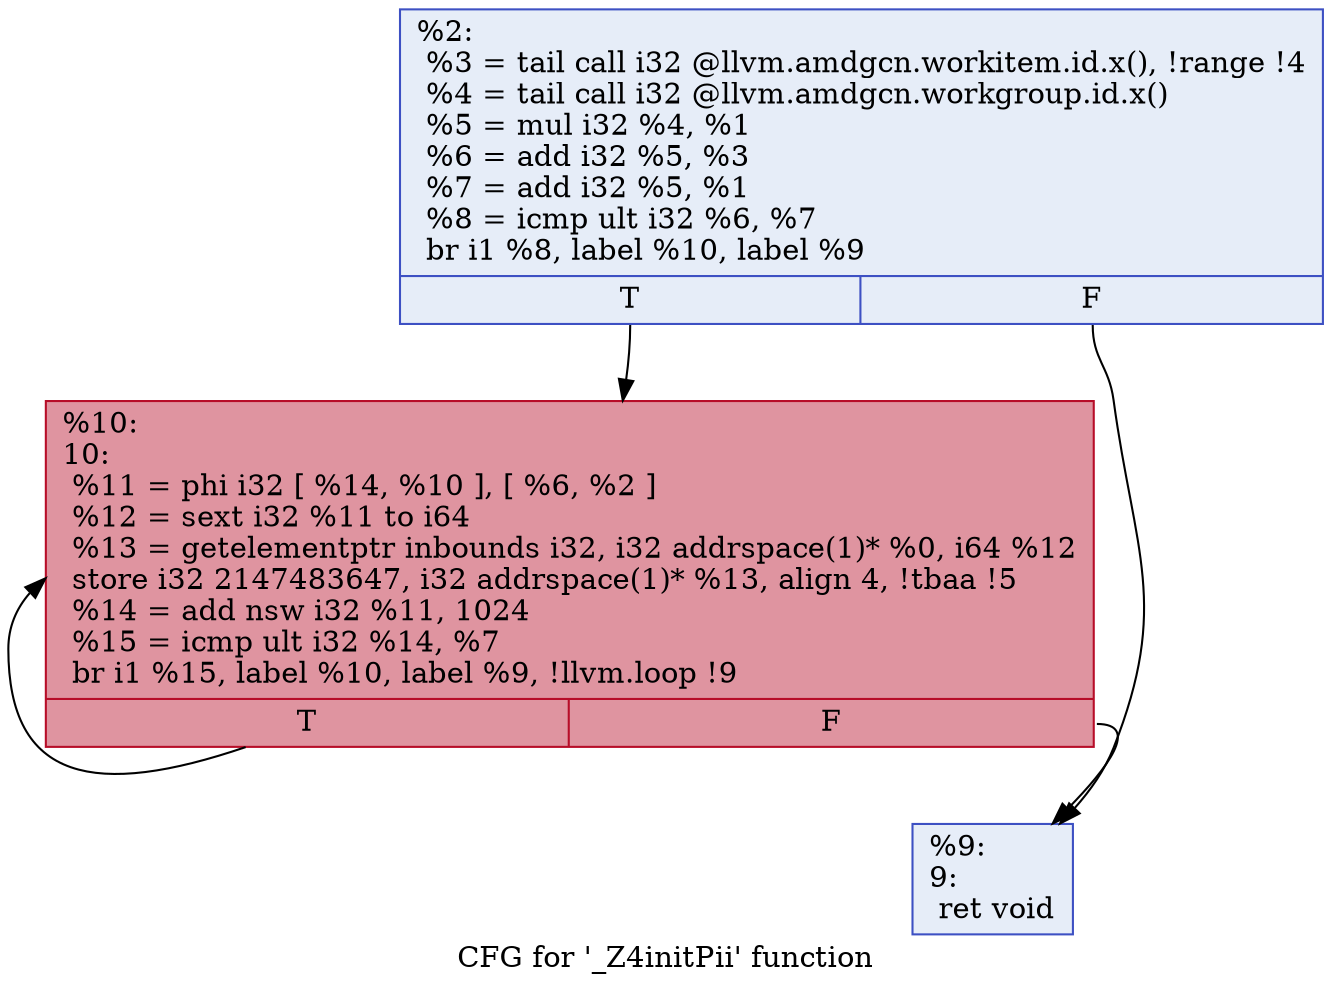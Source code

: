 digraph "CFG for '_Z4initPii' function" {
	label="CFG for '_Z4initPii' function";

	Node0x637ed00 [shape=record,color="#3d50c3ff", style=filled, fillcolor="#c7d7f070",label="{%2:\l  %3 = tail call i32 @llvm.amdgcn.workitem.id.x(), !range !4\l  %4 = tail call i32 @llvm.amdgcn.workgroup.id.x()\l  %5 = mul i32 %4, %1\l  %6 = add i32 %5, %3\l  %7 = add i32 %5, %1\l  %8 = icmp ult i32 %6, %7\l  br i1 %8, label %10, label %9\l|{<s0>T|<s1>F}}"];
	Node0x637ed00:s0 -> Node0x637fcb0;
	Node0x637ed00:s1 -> Node0x6380010;
	Node0x6380010 [shape=record,color="#3d50c3ff", style=filled, fillcolor="#c7d7f070",label="{%9:\l9:                                                \l  ret void\l}"];
	Node0x637fcb0 [shape=record,color="#b70d28ff", style=filled, fillcolor="#b70d2870",label="{%10:\l10:                                               \l  %11 = phi i32 [ %14, %10 ], [ %6, %2 ]\l  %12 = sext i32 %11 to i64\l  %13 = getelementptr inbounds i32, i32 addrspace(1)* %0, i64 %12\l  store i32 2147483647, i32 addrspace(1)* %13, align 4, !tbaa !5\l  %14 = add nsw i32 %11, 1024\l  %15 = icmp ult i32 %14, %7\l  br i1 %15, label %10, label %9, !llvm.loop !9\l|{<s0>T|<s1>F}}"];
	Node0x637fcb0:s0 -> Node0x637fcb0;
	Node0x637fcb0:s1 -> Node0x6380010;
}

